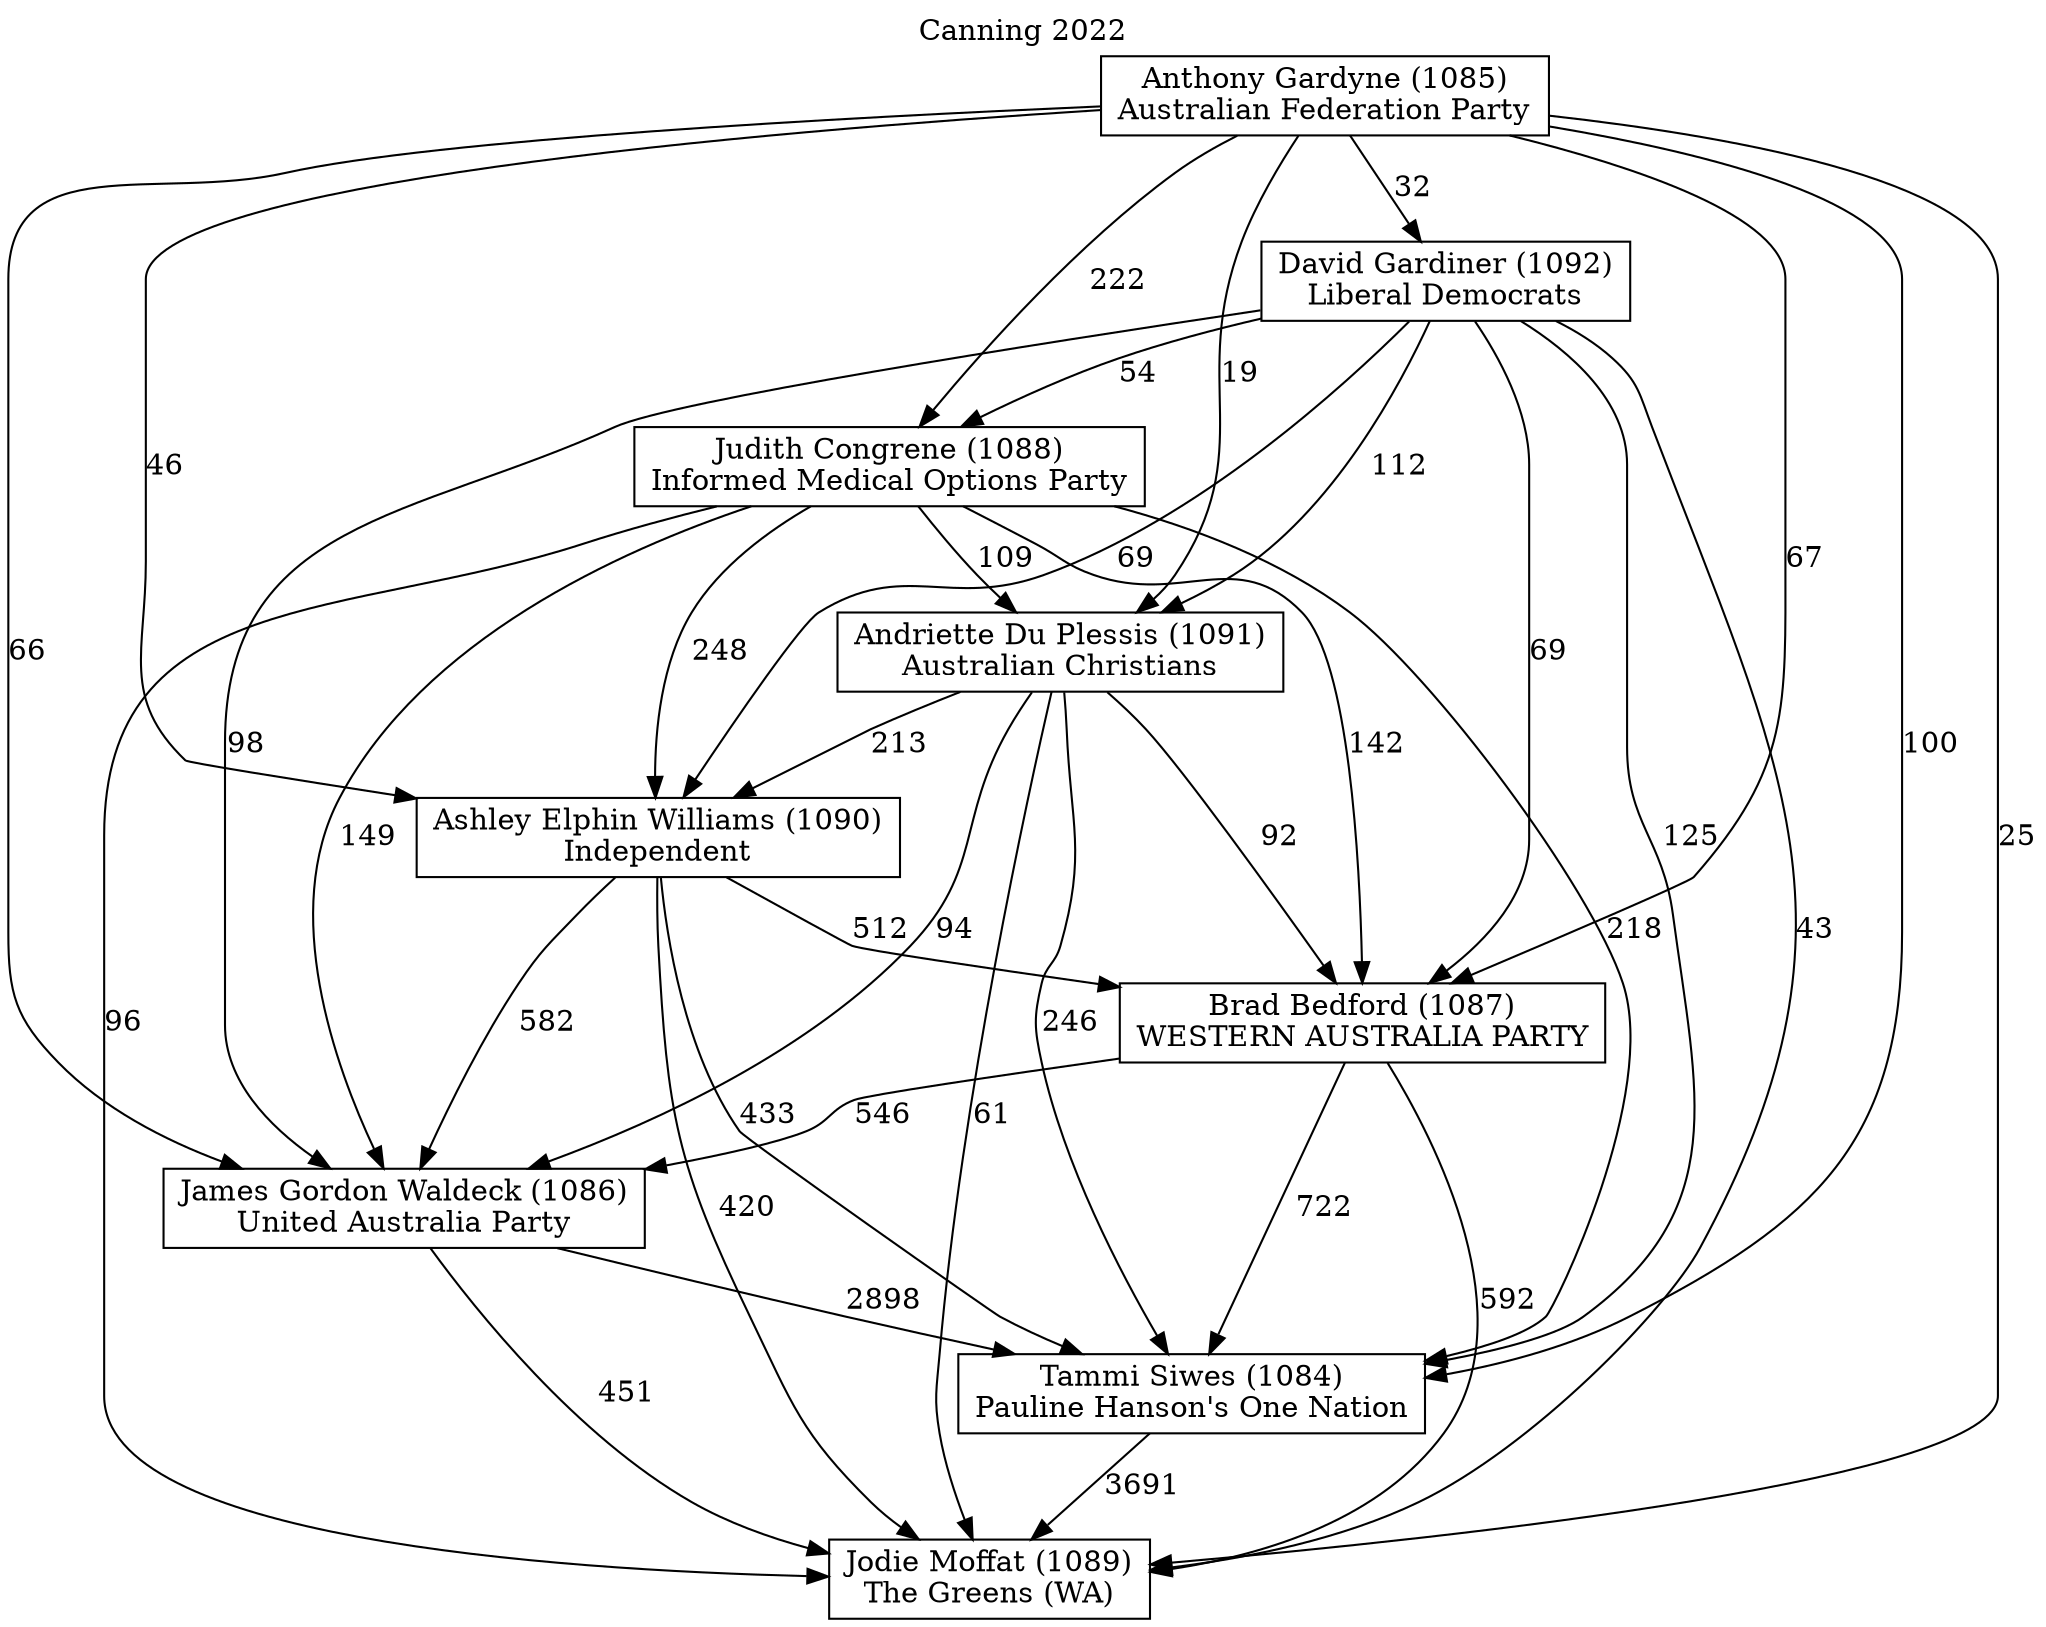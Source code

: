 // House preference flow
digraph "Jodie Moffat (1089)_Canning_2022" {
	graph [label="Canning 2022" labelloc=t mclimit=10]
	node [shape=box]
	"Judith Congrene (1088)" [label="Judith Congrene (1088)
Informed Medical Options Party"]
	"James Gordon Waldeck (1086)" [label="James Gordon Waldeck (1086)
United Australia Party"]
	"Ashley Elphin Williams (1090)" [label="Ashley Elphin Williams (1090)
Independent"]
	"Tammi Siwes (1084)" [label="Tammi Siwes (1084)
Pauline Hanson's One Nation"]
	"David Gardiner (1092)" [label="David Gardiner (1092)
Liberal Democrats"]
	"Brad Bedford (1087)" [label="Brad Bedford (1087)
WESTERN AUSTRALIA PARTY"]
	"Andriette Du Plessis (1091)" [label="Andriette Du Plessis (1091)
Australian Christians"]
	"Jodie Moffat (1089)" [label="Jodie Moffat (1089)
The Greens (WA)"]
	"Anthony Gardyne (1085)" [label="Anthony Gardyne (1085)
Australian Federation Party"]
	"James Gordon Waldeck (1086)" -> "Tammi Siwes (1084)" [label=2898]
	"David Gardiner (1092)" -> "Judith Congrene (1088)" [label=54]
	"Judith Congrene (1088)" -> "Andriette Du Plessis (1091)" [label=109]
	"Anthony Gardyne (1085)" -> "James Gordon Waldeck (1086)" [label=66]
	"Judith Congrene (1088)" -> "Ashley Elphin Williams (1090)" [label=248]
	"Tammi Siwes (1084)" -> "Jodie Moffat (1089)" [label=3691]
	"Ashley Elphin Williams (1090)" -> "James Gordon Waldeck (1086)" [label=582]
	"Judith Congrene (1088)" -> "Brad Bedford (1087)" [label=142]
	"David Gardiner (1092)" -> "Tammi Siwes (1084)" [label=125]
	"Brad Bedford (1087)" -> "Jodie Moffat (1089)" [label=592]
	"Andriette Du Plessis (1091)" -> "Ashley Elphin Williams (1090)" [label=213]
	"Ashley Elphin Williams (1090)" -> "Brad Bedford (1087)" [label=512]
	"Ashley Elphin Williams (1090)" -> "Tammi Siwes (1084)" [label=433]
	"Anthony Gardyne (1085)" -> "Andriette Du Plessis (1091)" [label=19]
	"Anthony Gardyne (1085)" -> "Brad Bedford (1087)" [label=67]
	"Brad Bedford (1087)" -> "James Gordon Waldeck (1086)" [label=546]
	"Andriette Du Plessis (1091)" -> "Tammi Siwes (1084)" [label=246]
	"Judith Congrene (1088)" -> "Jodie Moffat (1089)" [label=96]
	"James Gordon Waldeck (1086)" -> "Jodie Moffat (1089)" [label=451]
	"Judith Congrene (1088)" -> "Tammi Siwes (1084)" [label=218]
	"David Gardiner (1092)" -> "Brad Bedford (1087)" [label=69]
	"Andriette Du Plessis (1091)" -> "Jodie Moffat (1089)" [label=61]
	"Anthony Gardyne (1085)" -> "Tammi Siwes (1084)" [label=100]
	"Ashley Elphin Williams (1090)" -> "Jodie Moffat (1089)" [label=420]
	"Andriette Du Plessis (1091)" -> "James Gordon Waldeck (1086)" [label=94]
	"Brad Bedford (1087)" -> "Tammi Siwes (1084)" [label=722]
	"Anthony Gardyne (1085)" -> "Ashley Elphin Williams (1090)" [label=46]
	"David Gardiner (1092)" -> "Jodie Moffat (1089)" [label=43]
	"Anthony Gardyne (1085)" -> "David Gardiner (1092)" [label=32]
	"David Gardiner (1092)" -> "Andriette Du Plessis (1091)" [label=112]
	"Andriette Du Plessis (1091)" -> "Brad Bedford (1087)" [label=92]
	"David Gardiner (1092)" -> "Ashley Elphin Williams (1090)" [label=69]
	"Judith Congrene (1088)" -> "James Gordon Waldeck (1086)" [label=149]
	"Anthony Gardyne (1085)" -> "Judith Congrene (1088)" [label=222]
	"Anthony Gardyne (1085)" -> "Jodie Moffat (1089)" [label=25]
	"David Gardiner (1092)" -> "James Gordon Waldeck (1086)" [label=98]
}

